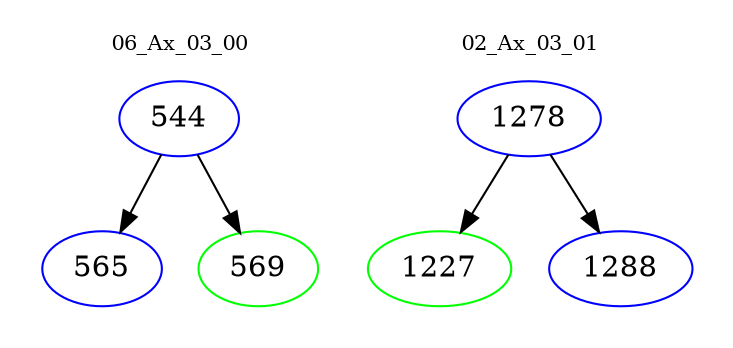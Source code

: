 digraph{
subgraph cluster_0 {
color = white
label = "06_Ax_03_00";
fontsize=10;
T0_544 [label="544", color="blue"]
T0_544 -> T0_565 [color="black"]
T0_565 [label="565", color="blue"]
T0_544 -> T0_569 [color="black"]
T0_569 [label="569", color="green"]
}
subgraph cluster_1 {
color = white
label = "02_Ax_03_01";
fontsize=10;
T1_1278 [label="1278", color="blue"]
T1_1278 -> T1_1227 [color="black"]
T1_1227 [label="1227", color="green"]
T1_1278 -> T1_1288 [color="black"]
T1_1288 [label="1288", color="blue"]
}
}
